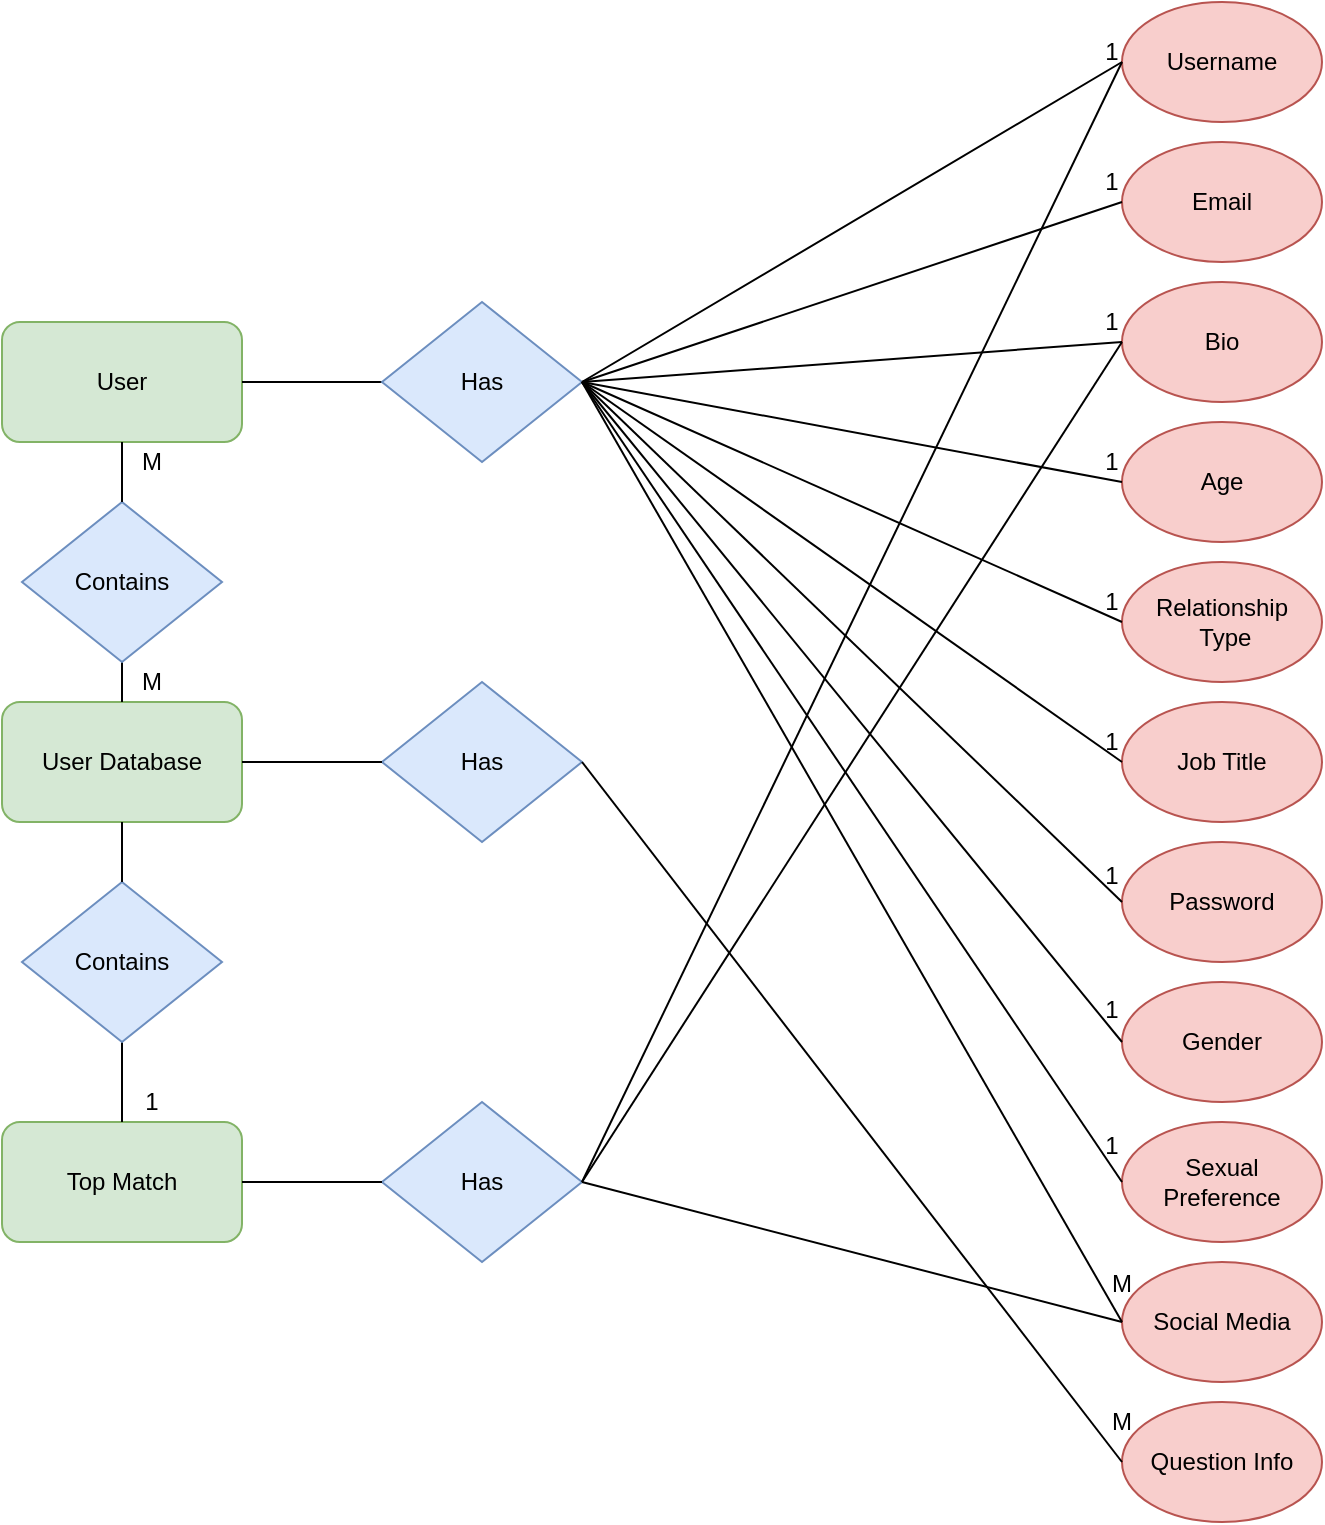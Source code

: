 <mxfile version="15.9.4" type="device"><diagram id="R2lEEEUBdFMjLlhIrx00" name="Page-1"><mxGraphModel dx="1566" dy="1062" grid="1" gridSize="10" guides="1" tooltips="1" connect="1" arrows="1" fold="1" page="1" pageScale="1" pageWidth="850" pageHeight="1100" math="0" shadow="0" extFonts="Permanent Marker^https://fonts.googleapis.com/css?family=Permanent+Marker"><root><mxCell id="0"/><mxCell id="1" parent="0"/><mxCell id="LYksQIAA9TDBuTjRh9z6-1" value="User" style="rounded=1;whiteSpace=wrap;html=1;fillColor=#d5e8d4;strokeColor=#82b366;" vertex="1" parent="1"><mxGeometry x="95" y="330" width="120" height="60" as="geometry"/></mxCell><mxCell id="LYksQIAA9TDBuTjRh9z6-2" value="Top Match" style="rounded=1;whiteSpace=wrap;html=1;fillColor=#d5e8d4;strokeColor=#82b366;" vertex="1" parent="1"><mxGeometry x="95" y="730" width="120" height="60" as="geometry"/></mxCell><mxCell id="LYksQIAA9TDBuTjRh9z6-3" value="User Database" style="rounded=1;whiteSpace=wrap;html=1;fillColor=#d5e8d4;strokeColor=#82b366;" vertex="1" parent="1"><mxGeometry x="95" y="520" width="120" height="60" as="geometry"/></mxCell><mxCell id="LYksQIAA9TDBuTjRh9z6-4" value="" style="endArrow=none;html=1;rounded=0;exitX=1;exitY=0.5;exitDx=0;exitDy=0;" edge="1" parent="1" source="LYksQIAA9TDBuTjRh9z6-1"><mxGeometry width="50" height="50" relative="1" as="geometry"><mxPoint x="245" y="460" as="sourcePoint"/><mxPoint x="285" y="360" as="targetPoint"/></mxGeometry></mxCell><mxCell id="LYksQIAA9TDBuTjRh9z6-5" value="Has" style="rhombus;whiteSpace=wrap;html=1;fillColor=#dae8fc;strokeColor=#6c8ebf;" vertex="1" parent="1"><mxGeometry x="285" y="320" width="100" height="80" as="geometry"/></mxCell><mxCell id="LYksQIAA9TDBuTjRh9z6-6" value="Email" style="ellipse;whiteSpace=wrap;html=1;fillColor=#f8cecc;strokeColor=#b85450;" vertex="1" parent="1"><mxGeometry x="655" y="240" width="100" height="60" as="geometry"/></mxCell><mxCell id="LYksQIAA9TDBuTjRh9z6-7" value="Bio" style="ellipse;whiteSpace=wrap;html=1;fillColor=#f8cecc;strokeColor=#b85450;" vertex="1" parent="1"><mxGeometry x="655" y="310" width="100" height="60" as="geometry"/></mxCell><mxCell id="LYksQIAA9TDBuTjRh9z6-8" value="Age" style="ellipse;whiteSpace=wrap;html=1;fillColor=#f8cecc;strokeColor=#b85450;" vertex="1" parent="1"><mxGeometry x="655" y="380" width="100" height="60" as="geometry"/></mxCell><mxCell id="LYksQIAA9TDBuTjRh9z6-9" value="Relationship&lt;br&gt;&amp;nbsp;Type" style="ellipse;whiteSpace=wrap;html=1;fillColor=#f8cecc;strokeColor=#b85450;" vertex="1" parent="1"><mxGeometry x="655" y="450" width="100" height="60" as="geometry"/></mxCell><mxCell id="LYksQIAA9TDBuTjRh9z6-10" value="Username" style="ellipse;whiteSpace=wrap;html=1;fillColor=#f8cecc;strokeColor=#b85450;" vertex="1" parent="1"><mxGeometry x="655" y="170" width="100" height="60" as="geometry"/></mxCell><mxCell id="LYksQIAA9TDBuTjRh9z6-11" value="Password" style="ellipse;whiteSpace=wrap;html=1;fillColor=#f8cecc;strokeColor=#b85450;" vertex="1" parent="1"><mxGeometry x="655" y="590" width="100" height="60" as="geometry"/></mxCell><mxCell id="LYksQIAA9TDBuTjRh9z6-12" value="Gender" style="ellipse;whiteSpace=wrap;html=1;fillColor=#f8cecc;strokeColor=#b85450;" vertex="1" parent="1"><mxGeometry x="655" y="660" width="100" height="60" as="geometry"/></mxCell><mxCell id="LYksQIAA9TDBuTjRh9z6-13" value="Job Title" style="ellipse;whiteSpace=wrap;html=1;fillColor=#f8cecc;strokeColor=#b85450;" vertex="1" parent="1"><mxGeometry x="655" y="520" width="100" height="60" as="geometry"/></mxCell><mxCell id="LYksQIAA9TDBuTjRh9z6-14" value="Sexual Preference" style="ellipse;whiteSpace=wrap;html=1;fillColor=#f8cecc;strokeColor=#b85450;" vertex="1" parent="1"><mxGeometry x="655" y="730" width="100" height="60" as="geometry"/></mxCell><mxCell id="LYksQIAA9TDBuTjRh9z6-15" value="" style="endArrow=none;html=1;rounded=0;entryX=0;entryY=0.5;entryDx=0;entryDy=0;exitX=1;exitY=0.5;exitDx=0;exitDy=0;" edge="1" parent="1" source="LYksQIAA9TDBuTjRh9z6-5" target="LYksQIAA9TDBuTjRh9z6-10"><mxGeometry width="50" height="50" relative="1" as="geometry"><mxPoint x="475" y="560" as="sourcePoint"/><mxPoint x="525" y="510" as="targetPoint"/></mxGeometry></mxCell><mxCell id="LYksQIAA9TDBuTjRh9z6-16" value="" style="endArrow=none;html=1;rounded=0;entryX=0;entryY=0.5;entryDx=0;entryDy=0;exitX=1;exitY=0.5;exitDx=0;exitDy=0;" edge="1" parent="1" source="LYksQIAA9TDBuTjRh9z6-5" target="LYksQIAA9TDBuTjRh9z6-6"><mxGeometry width="50" height="50" relative="1" as="geometry"><mxPoint x="395" y="370" as="sourcePoint"/><mxPoint x="665" y="210.0" as="targetPoint"/></mxGeometry></mxCell><mxCell id="LYksQIAA9TDBuTjRh9z6-17" value="" style="endArrow=none;html=1;rounded=0;entryX=0;entryY=0.5;entryDx=0;entryDy=0;exitX=1;exitY=0.5;exitDx=0;exitDy=0;" edge="1" parent="1" source="LYksQIAA9TDBuTjRh9z6-5" target="LYksQIAA9TDBuTjRh9z6-7"><mxGeometry width="50" height="50" relative="1" as="geometry"><mxPoint x="395" y="370" as="sourcePoint"/><mxPoint x="665" y="280.0" as="targetPoint"/></mxGeometry></mxCell><mxCell id="LYksQIAA9TDBuTjRh9z6-18" value="" style="endArrow=none;html=1;rounded=0;entryX=0;entryY=0.5;entryDx=0;entryDy=0;exitX=1;exitY=0.5;exitDx=0;exitDy=0;" edge="1" parent="1" source="LYksQIAA9TDBuTjRh9z6-5" target="LYksQIAA9TDBuTjRh9z6-8"><mxGeometry width="50" height="50" relative="1" as="geometry"><mxPoint x="395" y="370" as="sourcePoint"/><mxPoint x="665" y="350" as="targetPoint"/></mxGeometry></mxCell><mxCell id="LYksQIAA9TDBuTjRh9z6-20" value="" style="endArrow=none;html=1;rounded=0;entryX=0;entryY=0.5;entryDx=0;entryDy=0;exitX=1;exitY=0.5;exitDx=0;exitDy=0;" edge="1" parent="1" source="LYksQIAA9TDBuTjRh9z6-5" target="LYksQIAA9TDBuTjRh9z6-9"><mxGeometry width="50" height="50" relative="1" as="geometry"><mxPoint x="405" y="380" as="sourcePoint"/><mxPoint x="675" y="360" as="targetPoint"/></mxGeometry></mxCell><mxCell id="LYksQIAA9TDBuTjRh9z6-21" value="" style="endArrow=none;html=1;rounded=0;entryX=0;entryY=0.5;entryDx=0;entryDy=0;exitX=1;exitY=0.5;exitDx=0;exitDy=0;" edge="1" parent="1" source="LYksQIAA9TDBuTjRh9z6-5" target="LYksQIAA9TDBuTjRh9z6-13"><mxGeometry width="50" height="50" relative="1" as="geometry"><mxPoint x="415" y="390" as="sourcePoint"/><mxPoint x="685" y="370" as="targetPoint"/></mxGeometry></mxCell><mxCell id="LYksQIAA9TDBuTjRh9z6-23" value="" style="endArrow=none;html=1;rounded=0;entryX=0;entryY=0.5;entryDx=0;entryDy=0;exitX=1;exitY=0.5;exitDx=0;exitDy=0;" edge="1" parent="1" source="LYksQIAA9TDBuTjRh9z6-5" target="LYksQIAA9TDBuTjRh9z6-11"><mxGeometry width="50" height="50" relative="1" as="geometry"><mxPoint x="395" y="370" as="sourcePoint"/><mxPoint x="665" y="560" as="targetPoint"/></mxGeometry></mxCell><mxCell id="LYksQIAA9TDBuTjRh9z6-24" value="" style="endArrow=none;html=1;rounded=0;entryX=0;entryY=0.5;entryDx=0;entryDy=0;exitX=1;exitY=0.5;exitDx=0;exitDy=0;" edge="1" parent="1" source="LYksQIAA9TDBuTjRh9z6-5" target="LYksQIAA9TDBuTjRh9z6-12"><mxGeometry width="50" height="50" relative="1" as="geometry"><mxPoint x="385" y="360" as="sourcePoint"/><mxPoint x="675" y="570" as="targetPoint"/></mxGeometry></mxCell><mxCell id="LYksQIAA9TDBuTjRh9z6-25" value="" style="endArrow=none;html=1;rounded=0;entryX=0;entryY=0.5;entryDx=0;entryDy=0;exitX=1;exitY=0.5;exitDx=0;exitDy=0;" edge="1" parent="1" source="LYksQIAA9TDBuTjRh9z6-5" target="LYksQIAA9TDBuTjRh9z6-14"><mxGeometry width="50" height="50" relative="1" as="geometry"><mxPoint x="415" y="390" as="sourcePoint"/><mxPoint x="685" y="580" as="targetPoint"/></mxGeometry></mxCell><mxCell id="LYksQIAA9TDBuTjRh9z6-26" value="Social Media" style="ellipse;whiteSpace=wrap;html=1;fillColor=#f8cecc;strokeColor=#b85450;" vertex="1" parent="1"><mxGeometry x="655" y="800" width="100" height="60" as="geometry"/></mxCell><mxCell id="LYksQIAA9TDBuTjRh9z6-29" value="" style="endArrow=none;html=1;rounded=0;exitX=1;exitY=0.5;exitDx=0;exitDy=0;entryX=0;entryY=0.5;entryDx=0;entryDy=0;" edge="1" parent="1" target="LYksQIAA9TDBuTjRh9z6-26" source="LYksQIAA9TDBuTjRh9z6-5"><mxGeometry width="50" height="50" relative="1" as="geometry"><mxPoint x="405" y="380" as="sourcePoint"/><mxPoint x="645" y="820" as="targetPoint"/></mxGeometry></mxCell><mxCell id="LYksQIAA9TDBuTjRh9z6-30" value="" style="endArrow=none;html=1;rounded=0;exitX=0.5;exitY=0;exitDx=0;exitDy=0;" edge="1" parent="1" source="LYksQIAA9TDBuTjRh9z6-3"><mxGeometry width="50" height="50" relative="1" as="geometry"><mxPoint x="475" y="570" as="sourcePoint"/><mxPoint x="155" y="500" as="targetPoint"/></mxGeometry></mxCell><mxCell id="LYksQIAA9TDBuTjRh9z6-31" value="Contains" style="rhombus;whiteSpace=wrap;html=1;fillColor=#dae8fc;strokeColor=#6c8ebf;" vertex="1" parent="1"><mxGeometry x="105" y="420" width="100" height="80" as="geometry"/></mxCell><mxCell id="LYksQIAA9TDBuTjRh9z6-32" value="" style="endArrow=none;html=1;rounded=0;exitX=0.5;exitY=0;exitDx=0;exitDy=0;entryX=0.5;entryY=1;entryDx=0;entryDy=0;" edge="1" parent="1" source="LYksQIAA9TDBuTjRh9z6-31" target="LYksQIAA9TDBuTjRh9z6-1"><mxGeometry width="50" height="50" relative="1" as="geometry"><mxPoint x="165" y="530" as="sourcePoint"/><mxPoint x="165" y="510" as="targetPoint"/></mxGeometry></mxCell><mxCell id="LYksQIAA9TDBuTjRh9z6-34" value="" style="endArrow=none;html=1;rounded=0;exitX=0.5;exitY=0;exitDx=0;exitDy=0;" edge="1" parent="1" source="LYksQIAA9TDBuTjRh9z6-2"><mxGeometry width="50" height="50" relative="1" as="geometry"><mxPoint x="155" y="710" as="sourcePoint"/><mxPoint x="155" y="690" as="targetPoint"/></mxGeometry></mxCell><mxCell id="LYksQIAA9TDBuTjRh9z6-35" value="Contains" style="rhombus;whiteSpace=wrap;html=1;fillColor=#dae8fc;strokeColor=#6c8ebf;" vertex="1" parent="1"><mxGeometry x="105" y="610" width="100" height="80" as="geometry"/></mxCell><mxCell id="LYksQIAA9TDBuTjRh9z6-36" value="" style="endArrow=none;html=1;rounded=0;exitX=0.5;exitY=0;exitDx=0;exitDy=0;entryX=0.5;entryY=1;entryDx=0;entryDy=0;" edge="1" parent="1" source="LYksQIAA9TDBuTjRh9z6-35"><mxGeometry width="50" height="50" relative="1" as="geometry"><mxPoint x="165" y="720" as="sourcePoint"/><mxPoint x="155" y="580" as="targetPoint"/></mxGeometry></mxCell><mxCell id="LYksQIAA9TDBuTjRh9z6-39" value="Has" style="rhombus;whiteSpace=wrap;html=1;fillColor=#dae8fc;strokeColor=#6c8ebf;" vertex="1" parent="1"><mxGeometry x="285" y="510" width="100" height="80" as="geometry"/></mxCell><mxCell id="LYksQIAA9TDBuTjRh9z6-40" value="" style="endArrow=none;html=1;rounded=0;exitX=1;exitY=0.5;exitDx=0;exitDy=0;entryX=0;entryY=0.5;entryDx=0;entryDy=0;" edge="1" parent="1" source="LYksQIAA9TDBuTjRh9z6-3" target="LYksQIAA9TDBuTjRh9z6-39"><mxGeometry width="50" height="50" relative="1" as="geometry"><mxPoint x="225" y="370" as="sourcePoint"/><mxPoint x="295" y="370" as="targetPoint"/></mxGeometry></mxCell><mxCell id="LYksQIAA9TDBuTjRh9z6-41" value="Question Info" style="ellipse;whiteSpace=wrap;html=1;fillColor=#f8cecc;strokeColor=#b85450;" vertex="1" parent="1"><mxGeometry x="655" y="870" width="100" height="60" as="geometry"/></mxCell><mxCell id="LYksQIAA9TDBuTjRh9z6-42" value="" style="endArrow=none;html=1;rounded=0;entryX=1;entryY=0.5;entryDx=0;entryDy=0;exitX=0;exitY=0.5;exitDx=0;exitDy=0;" edge="1" parent="1" source="LYksQIAA9TDBuTjRh9z6-41" target="LYksQIAA9TDBuTjRh9z6-39"><mxGeometry width="50" height="50" relative="1" as="geometry"><mxPoint x="705" y="680" as="sourcePoint"/><mxPoint x="755" y="630" as="targetPoint"/></mxGeometry></mxCell><mxCell id="LYksQIAA9TDBuTjRh9z6-44" value="Has" style="rhombus;whiteSpace=wrap;html=1;fillColor=#dae8fc;strokeColor=#6c8ebf;" vertex="1" parent="1"><mxGeometry x="285" y="720" width="100" height="80" as="geometry"/></mxCell><mxCell id="LYksQIAA9TDBuTjRh9z6-47" value="" style="endArrow=none;html=1;rounded=0;exitX=1;exitY=0.5;exitDx=0;exitDy=0;entryX=0;entryY=0.5;entryDx=0;entryDy=0;" edge="1" parent="1" source="LYksQIAA9TDBuTjRh9z6-2" target="LYksQIAA9TDBuTjRh9z6-44"><mxGeometry width="50" height="50" relative="1" as="geometry"><mxPoint x="225" y="560" as="sourcePoint"/><mxPoint x="295" y="560" as="targetPoint"/></mxGeometry></mxCell><mxCell id="LYksQIAA9TDBuTjRh9z6-48" value="" style="endArrow=none;html=1;rounded=0;exitX=1;exitY=0.5;exitDx=0;exitDy=0;entryX=0;entryY=0.5;entryDx=0;entryDy=0;" edge="1" parent="1" source="LYksQIAA9TDBuTjRh9z6-44" target="LYksQIAA9TDBuTjRh9z6-7"><mxGeometry width="50" height="50" relative="1" as="geometry"><mxPoint x="705" y="680" as="sourcePoint"/><mxPoint x="755" y="630" as="targetPoint"/></mxGeometry></mxCell><mxCell id="LYksQIAA9TDBuTjRh9z6-49" value="" style="endArrow=none;html=1;rounded=0;entryX=0;entryY=0.5;entryDx=0;entryDy=0;exitX=1;exitY=0.5;exitDx=0;exitDy=0;" edge="1" parent="1" source="LYksQIAA9TDBuTjRh9z6-44" target="LYksQIAA9TDBuTjRh9z6-10"><mxGeometry width="50" height="50" relative="1" as="geometry"><mxPoint x="405" y="800" as="sourcePoint"/><mxPoint x="665.0" y="350" as="targetPoint"/></mxGeometry></mxCell><mxCell id="LYksQIAA9TDBuTjRh9z6-50" value="" style="endArrow=none;html=1;rounded=0;entryX=0;entryY=0.5;entryDx=0;entryDy=0;exitX=1;exitY=0.5;exitDx=0;exitDy=0;" edge="1" parent="1" source="LYksQIAA9TDBuTjRh9z6-44" target="LYksQIAA9TDBuTjRh9z6-26"><mxGeometry width="50" height="50" relative="1" as="geometry"><mxPoint x="395" y="770.0" as="sourcePoint"/><mxPoint x="665.0" y="210" as="targetPoint"/></mxGeometry></mxCell><mxCell id="LYksQIAA9TDBuTjRh9z6-51" value="1" style="text;html=1;strokeColor=none;fillColor=none;align=center;verticalAlign=middle;whiteSpace=wrap;rounded=0;" vertex="1" parent="1"><mxGeometry x="640" y="185" width="20" height="20" as="geometry"/></mxCell><mxCell id="LYksQIAA9TDBuTjRh9z6-52" value="1" style="text;html=1;strokeColor=none;fillColor=none;align=center;verticalAlign=middle;whiteSpace=wrap;rounded=0;" vertex="1" parent="1"><mxGeometry x="640" y="250" width="20" height="20" as="geometry"/></mxCell><mxCell id="LYksQIAA9TDBuTjRh9z6-53" value="1" style="text;html=1;strokeColor=none;fillColor=none;align=center;verticalAlign=middle;whiteSpace=wrap;rounded=0;" vertex="1" parent="1"><mxGeometry x="640" y="320" width="20" height="20" as="geometry"/></mxCell><mxCell id="LYksQIAA9TDBuTjRh9z6-54" value="1" style="text;html=1;strokeColor=none;fillColor=none;align=center;verticalAlign=middle;whiteSpace=wrap;rounded=0;" vertex="1" parent="1"><mxGeometry x="640" y="390" width="20" height="20" as="geometry"/></mxCell><mxCell id="LYksQIAA9TDBuTjRh9z6-55" value="1" style="text;html=1;strokeColor=none;fillColor=none;align=center;verticalAlign=middle;whiteSpace=wrap;rounded=0;" vertex="1" parent="1"><mxGeometry x="640" y="460" width="20" height="20" as="geometry"/></mxCell><mxCell id="LYksQIAA9TDBuTjRh9z6-56" value="1" style="text;html=1;strokeColor=none;fillColor=none;align=center;verticalAlign=middle;whiteSpace=wrap;rounded=0;" vertex="1" parent="1"><mxGeometry x="640" y="530" width="20" height="20" as="geometry"/></mxCell><mxCell id="LYksQIAA9TDBuTjRh9z6-57" value="1" style="text;html=1;strokeColor=none;fillColor=none;align=center;verticalAlign=middle;whiteSpace=wrap;rounded=0;" vertex="1" parent="1"><mxGeometry x="640" y="597" width="20" height="20" as="geometry"/></mxCell><mxCell id="LYksQIAA9TDBuTjRh9z6-58" value="1" style="text;html=1;strokeColor=none;fillColor=none;align=center;verticalAlign=middle;whiteSpace=wrap;rounded=0;" vertex="1" parent="1"><mxGeometry x="640" y="664" width="20" height="20" as="geometry"/></mxCell><mxCell id="LYksQIAA9TDBuTjRh9z6-59" value="1" style="text;html=1;strokeColor=none;fillColor=none;align=center;verticalAlign=middle;whiteSpace=wrap;rounded=0;" vertex="1" parent="1"><mxGeometry x="640" y="732" width="20" height="20" as="geometry"/></mxCell><mxCell id="LYksQIAA9TDBuTjRh9z6-60" value="M" style="text;html=1;strokeColor=none;fillColor=none;align=center;verticalAlign=middle;whiteSpace=wrap;rounded=0;" vertex="1" parent="1"><mxGeometry x="645" y="801" width="20" height="20" as="geometry"/></mxCell><mxCell id="LYksQIAA9TDBuTjRh9z6-61" value="M" style="text;html=1;strokeColor=none;fillColor=none;align=center;verticalAlign=middle;whiteSpace=wrap;rounded=0;" vertex="1" parent="1"><mxGeometry x="645" y="870" width="20" height="20" as="geometry"/></mxCell><mxCell id="LYksQIAA9TDBuTjRh9z6-62" value="M" style="text;html=1;strokeColor=none;fillColor=none;align=center;verticalAlign=middle;whiteSpace=wrap;rounded=0;" vertex="1" parent="1"><mxGeometry x="160" y="500" width="20" height="20" as="geometry"/></mxCell><mxCell id="LYksQIAA9TDBuTjRh9z6-63" value="M" style="text;html=1;strokeColor=none;fillColor=none;align=center;verticalAlign=middle;whiteSpace=wrap;rounded=0;" vertex="1" parent="1"><mxGeometry x="160" y="390" width="20" height="20" as="geometry"/></mxCell><mxCell id="LYksQIAA9TDBuTjRh9z6-64" value="1" style="text;html=1;strokeColor=none;fillColor=none;align=center;verticalAlign=middle;whiteSpace=wrap;rounded=0;" vertex="1" parent="1"><mxGeometry x="160" y="710" width="20" height="20" as="geometry"/></mxCell></root></mxGraphModel></diagram></mxfile>